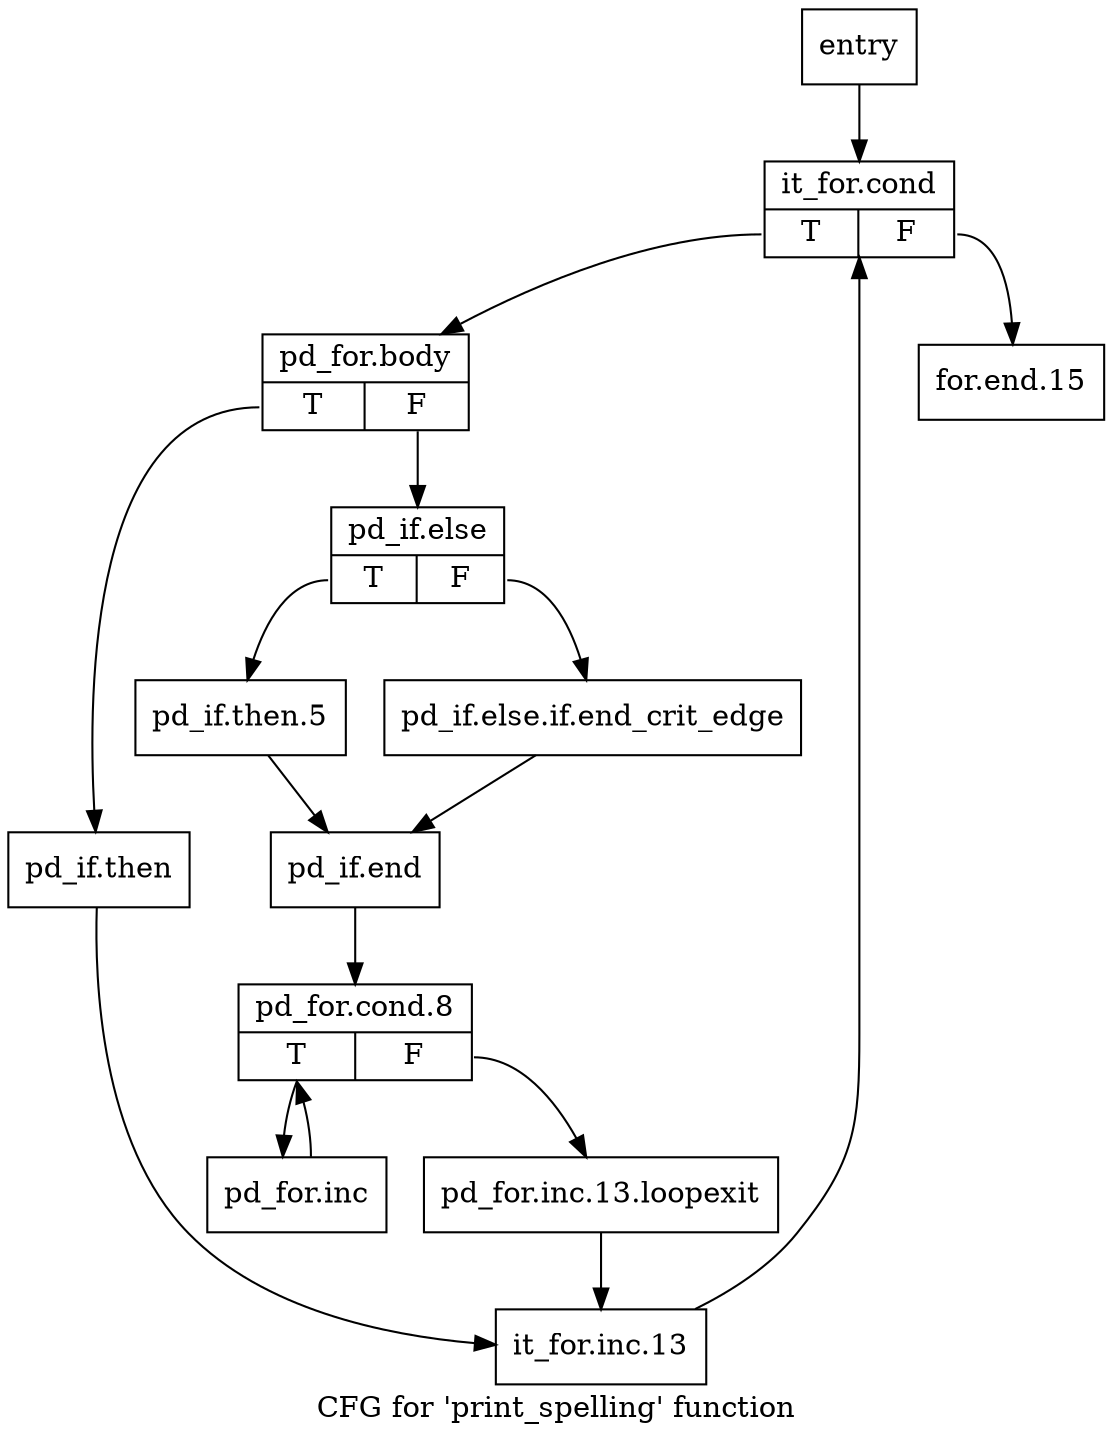 digraph "CFG for 'print_spelling' function" {
	label="CFG for 'print_spelling' function";

	Node0x2812ff0 [shape=record,label="{entry}"];
	Node0x2812ff0 -> Node0x2813040;
	Node0x2813040 [shape=record,label="{it_for.cond|{<s0>T|<s1>F}}"];
	Node0x2813040:s0 -> Node0x2813090;
	Node0x2813040:s1 -> Node0x28179c0;
	Node0x2813090 [shape=record,label="{pd_for.body|{<s0>T|<s1>F}}"];
	Node0x2813090:s0 -> Node0x28130e0;
	Node0x2813090:s1 -> Node0x2813130;
	Node0x28130e0 [shape=record,label="{pd_if.then}"];
	Node0x28130e0 -> Node0x2817970;
	Node0x2813130 [shape=record,label="{pd_if.else|{<s0>T|<s1>F}}"];
	Node0x2813130:s0 -> Node0x28131d0;
	Node0x2813130:s1 -> Node0x2813180;
	Node0x2813180 [shape=record,label="{pd_if.else.if.end_crit_edge}"];
	Node0x2813180 -> Node0x2817830;
	Node0x28131d0 [shape=record,label="{pd_if.then.5}"];
	Node0x28131d0 -> Node0x2817830;
	Node0x2817830 [shape=record,label="{pd_if.end}"];
	Node0x2817830 -> Node0x2817880;
	Node0x2817880 [shape=record,label="{pd_for.cond.8|{<s0>T|<s1>F}}"];
	Node0x2817880:s0 -> Node0x28178d0;
	Node0x2817880:s1 -> Node0x2817920;
	Node0x28178d0 [shape=record,label="{pd_for.inc}"];
	Node0x28178d0 -> Node0x2817880;
	Node0x2817920 [shape=record,label="{pd_for.inc.13.loopexit}"];
	Node0x2817920 -> Node0x2817970;
	Node0x2817970 [shape=record,label="{it_for.inc.13}"];
	Node0x2817970 -> Node0x2813040;
	Node0x28179c0 [shape=record,label="{for.end.15}"];
}

